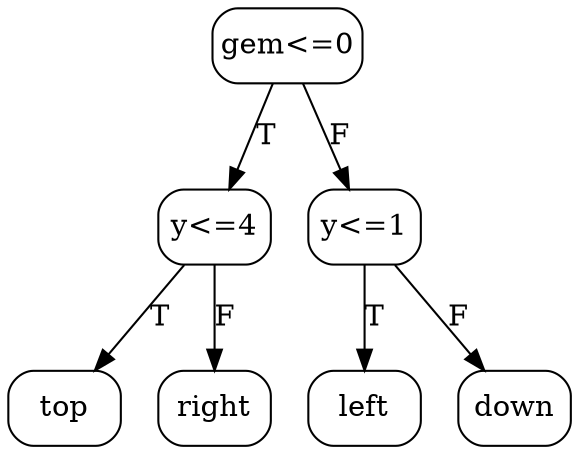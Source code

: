 // decision tree
digraph {
	2 [label=top margin="0.05,0.05" shape=box style=rounded]
	3 [label=right margin="0.05,0.05" shape=box style=rounded]
	1 [label="y<=4" margin="0.05,0.05" shape=box style=rounded]
	1 -> 2 [label=T]
	1 -> 3 [label=F]
	5 [label=left margin="0.05,0.05" shape=box style=rounded]
	6 [label=down margin="0.05,0.05" shape=box style=rounded]
	4 [label="y<=1" margin="0.05,0.05" shape=box style=rounded]
	4 -> 5 [label=T]
	4 -> 6 [label=F]
	0 [label="gem<=0" margin="0.05,0.05" shape=box style=rounded]
	0 -> 1 [label=T]
	0 -> 4 [label=F]
}
